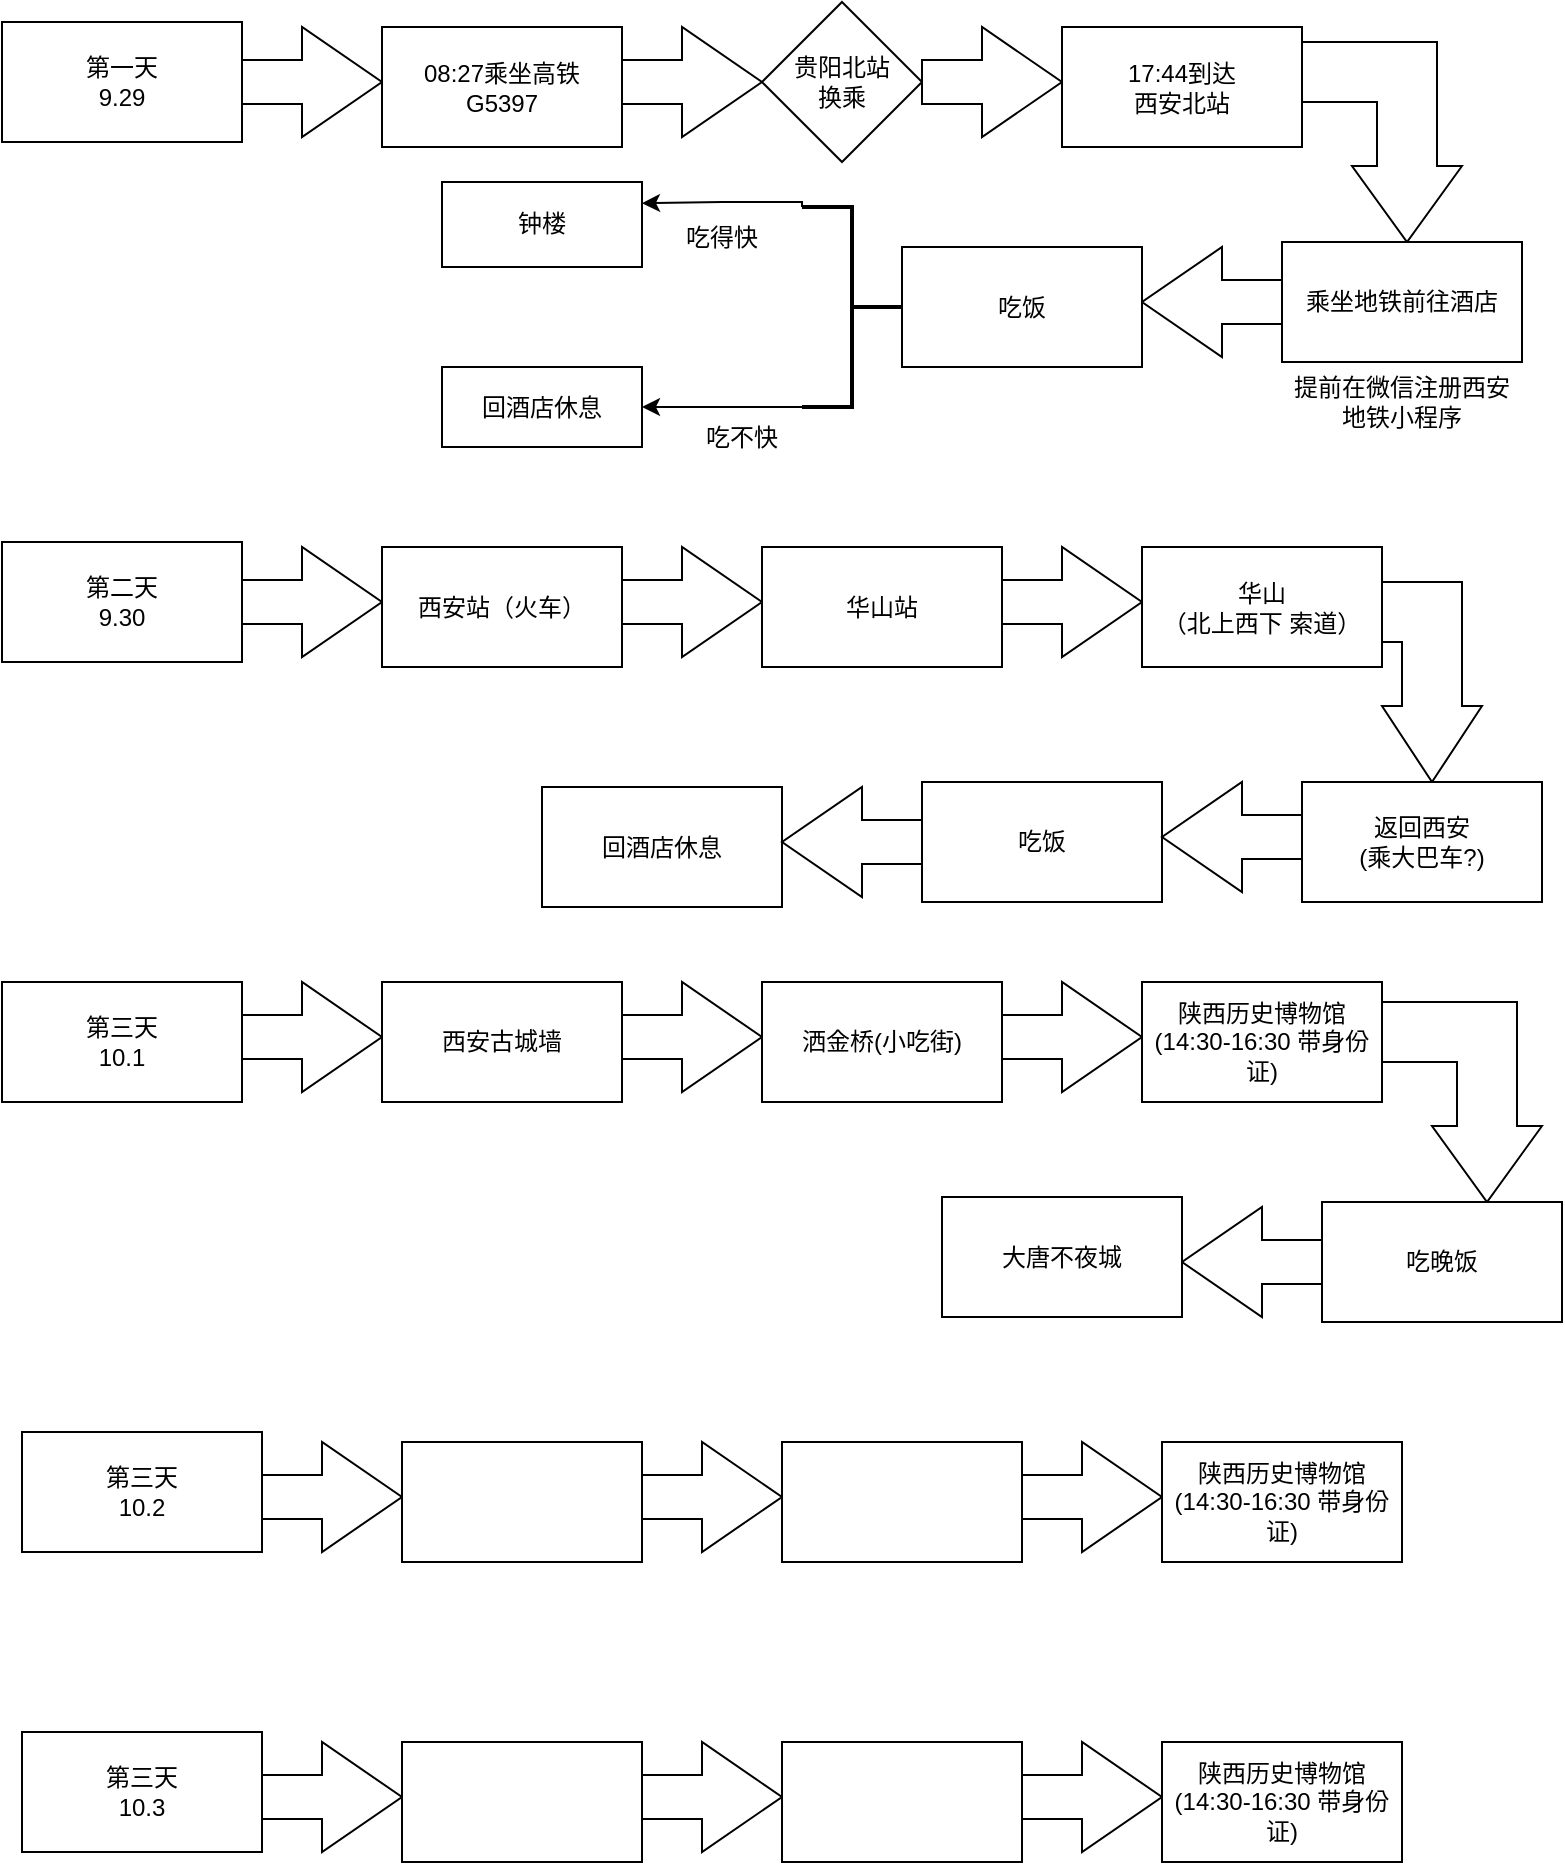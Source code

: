 <mxfile version="21.8.2" type="github">
  <diagram name="第 1 页" id="Pw0bu2XJX0efayfi-Oyi">
    <mxGraphModel dx="1666" dy="751" grid="1" gridSize="10" guides="1" tooltips="1" connect="1" arrows="1" fold="1" page="1" pageScale="1" pageWidth="827" pageHeight="1169" math="0" shadow="0">
      <root>
        <mxCell id="0" />
        <mxCell id="1" parent="0" />
        <mxCell id="rBEMcl2NehsFxhfhoB2u-1" value="第一天&lt;br&gt;9.29" style="rounded=0;whiteSpace=wrap;html=1;labelBackgroundColor=none;" parent="1" vertex="1">
          <mxGeometry x="30" y="30" width="120" height="60" as="geometry" />
        </mxCell>
        <mxCell id="rBEMcl2NehsFxhfhoB2u-3" value="" style="html=1;shadow=0;dashed=0;align=center;verticalAlign=middle;shape=mxgraph.arrows2.arrow;dy=0.6;dx=40;notch=0;labelBackgroundColor=none;" parent="1" vertex="1">
          <mxGeometry x="150" y="32.5" width="70" height="55" as="geometry" />
        </mxCell>
        <mxCell id="rBEMcl2NehsFxhfhoB2u-5" value="08:27乘坐高铁&lt;br&gt;G5397" style="rounded=0;whiteSpace=wrap;html=1;labelBackgroundColor=none;" parent="1" vertex="1">
          <mxGeometry x="220" y="32.5" width="120" height="60" as="geometry" />
        </mxCell>
        <mxCell id="rBEMcl2NehsFxhfhoB2u-7" value="" style="html=1;shadow=0;dashed=0;align=center;verticalAlign=middle;shape=mxgraph.arrows2.arrow;dy=0.6;dx=40;notch=0;labelBackgroundColor=none;" parent="1" vertex="1">
          <mxGeometry x="340" y="32.5" width="70" height="55" as="geometry" />
        </mxCell>
        <mxCell id="rBEMcl2NehsFxhfhoB2u-8" value="贵阳北站&lt;br&gt;换乘" style="rhombus;whiteSpace=wrap;html=1;labelBackgroundColor=none;" parent="1" vertex="1">
          <mxGeometry x="410" y="20" width="80" height="80" as="geometry" />
        </mxCell>
        <mxCell id="rBEMcl2NehsFxhfhoB2u-10" value="" style="html=1;shadow=0;dashed=0;align=center;verticalAlign=middle;shape=mxgraph.arrows2.arrow;dy=0.6;dx=40;notch=0;labelBackgroundColor=none;" parent="1" vertex="1">
          <mxGeometry x="490" y="32.5" width="70" height="55" as="geometry" />
        </mxCell>
        <mxCell id="rBEMcl2NehsFxhfhoB2u-11" value="17:44到达&lt;br&gt;西安北站" style="rounded=0;whiteSpace=wrap;html=1;labelBackgroundColor=none;" parent="1" vertex="1">
          <mxGeometry x="560" y="32.5" width="120" height="60" as="geometry" />
        </mxCell>
        <mxCell id="rBEMcl2NehsFxhfhoB2u-12" value="" style="html=1;shadow=0;dashed=0;align=center;verticalAlign=middle;shape=mxgraph.arrows2.bendArrow;dy=15;dx=38;notch=0;arrowHead=55;rounded=0;direction=south;labelBackgroundColor=none;" parent="1" vertex="1">
          <mxGeometry x="680" y="40" width="80" height="100" as="geometry" />
        </mxCell>
        <mxCell id="rBEMcl2NehsFxhfhoB2u-14" value="乘坐地铁前往酒店" style="rounded=0;whiteSpace=wrap;html=1;labelBackgroundColor=none;" parent="1" vertex="1">
          <mxGeometry x="670" y="140" width="120" height="60" as="geometry" />
        </mxCell>
        <mxCell id="rBEMcl2NehsFxhfhoB2u-15" value="提前在微信注册西安地铁小程序" style="text;html=1;strokeColor=none;fillColor=none;align=center;verticalAlign=middle;whiteSpace=wrap;rounded=0;labelBackgroundColor=none;" parent="1" vertex="1">
          <mxGeometry x="670" y="200" width="120" height="40" as="geometry" />
        </mxCell>
        <mxCell id="rBEMcl2NehsFxhfhoB2u-17" value="" style="html=1;shadow=0;dashed=0;align=center;verticalAlign=middle;shape=mxgraph.arrows2.arrow;dy=0.6;dx=40;notch=0;direction=west;labelBackgroundColor=none;" parent="1" vertex="1">
          <mxGeometry x="600" y="142.5" width="70" height="55" as="geometry" />
        </mxCell>
        <mxCell id="rBEMcl2NehsFxhfhoB2u-18" value="吃饭" style="rounded=0;whiteSpace=wrap;html=1;labelBackgroundColor=none;" parent="1" vertex="1">
          <mxGeometry x="480" y="142.5" width="120" height="60" as="geometry" />
        </mxCell>
        <mxCell id="rBEMcl2NehsFxhfhoB2u-30" style="edgeStyle=orthogonalEdgeStyle;rounded=0;orthogonalLoop=1;jettySize=auto;html=1;exitX=1;exitY=0;exitDx=0;exitDy=0;exitPerimeter=0;entryX=1;entryY=0.5;entryDx=0;entryDy=0;labelBackgroundColor=none;fontColor=default;" parent="1" source="rBEMcl2NehsFxhfhoB2u-19" target="rBEMcl2NehsFxhfhoB2u-29" edge="1">
          <mxGeometry relative="1" as="geometry">
            <Array as="points">
              <mxPoint x="430" y="223" />
              <mxPoint x="390" y="223" />
            </Array>
          </mxGeometry>
        </mxCell>
        <mxCell id="rBEMcl2NehsFxhfhoB2u-33" style="edgeStyle=orthogonalEdgeStyle;rounded=0;orthogonalLoop=1;jettySize=auto;html=1;exitX=1;exitY=1;exitDx=0;exitDy=0;exitPerimeter=0;entryX=1;entryY=0.25;entryDx=0;entryDy=0;labelBackgroundColor=none;fontColor=default;" parent="1" source="rBEMcl2NehsFxhfhoB2u-19" target="rBEMcl2NehsFxhfhoB2u-20" edge="1">
          <mxGeometry relative="1" as="geometry">
            <Array as="points">
              <mxPoint x="430" y="120" />
              <mxPoint x="390" y="120" />
            </Array>
          </mxGeometry>
        </mxCell>
        <mxCell id="rBEMcl2NehsFxhfhoB2u-19" value="" style="strokeWidth=2;html=1;shape=mxgraph.flowchart.annotation_2;align=left;labelPosition=right;pointerEvents=1;direction=west;labelBackgroundColor=none;" parent="1" vertex="1">
          <mxGeometry x="430" y="122.5" width="50" height="100" as="geometry" />
        </mxCell>
        <mxCell id="rBEMcl2NehsFxhfhoB2u-20" value="钟楼" style="rounded=0;whiteSpace=wrap;html=1;labelBackgroundColor=none;" parent="1" vertex="1">
          <mxGeometry x="250" y="110" width="100" height="42.5" as="geometry" />
        </mxCell>
        <mxCell id="rBEMcl2NehsFxhfhoB2u-23" value="吃得快" style="text;html=1;strokeColor=none;fillColor=none;align=center;verticalAlign=middle;whiteSpace=wrap;rounded=0;labelBackgroundColor=none;" parent="1" vertex="1">
          <mxGeometry x="360" y="122.5" width="60" height="30" as="geometry" />
        </mxCell>
        <mxCell id="rBEMcl2NehsFxhfhoB2u-27" value="吃不快" style="text;html=1;strokeColor=none;fillColor=none;align=center;verticalAlign=middle;whiteSpace=wrap;rounded=0;labelBackgroundColor=none;" parent="1" vertex="1">
          <mxGeometry x="370" y="222.5" width="60" height="30" as="geometry" />
        </mxCell>
        <mxCell id="rBEMcl2NehsFxhfhoB2u-29" value="回酒店休息" style="rounded=0;whiteSpace=wrap;html=1;labelBackgroundColor=none;" parent="1" vertex="1">
          <mxGeometry x="250" y="202.5" width="100" height="40" as="geometry" />
        </mxCell>
        <mxCell id="rBEMcl2NehsFxhfhoB2u-34" value="第二天&lt;br&gt;9.30" style="rounded=0;whiteSpace=wrap;html=1;labelBackgroundColor=none;" parent="1" vertex="1">
          <mxGeometry x="30" y="290" width="120" height="60" as="geometry" />
        </mxCell>
        <mxCell id="rBEMcl2NehsFxhfhoB2u-35" value="" style="html=1;shadow=0;dashed=0;align=center;verticalAlign=middle;shape=mxgraph.arrows2.arrow;dy=0.6;dx=40;notch=0;labelBackgroundColor=none;" parent="1" vertex="1">
          <mxGeometry x="150" y="292.5" width="70" height="55" as="geometry" />
        </mxCell>
        <mxCell id="rBEMcl2NehsFxhfhoB2u-36" value="西安站（火车）" style="rounded=0;whiteSpace=wrap;html=1;labelBackgroundColor=none;" parent="1" vertex="1">
          <mxGeometry x="220" y="292.5" width="120" height="60" as="geometry" />
        </mxCell>
        <mxCell id="fsie3WsnsPSllkOvM6rk-2" value="" style="html=1;shadow=0;dashed=0;align=center;verticalAlign=middle;shape=mxgraph.arrows2.arrow;dy=0.6;dx=40;notch=0;labelBackgroundColor=none;" parent="1" vertex="1">
          <mxGeometry x="340" y="292.5" width="70" height="55" as="geometry" />
        </mxCell>
        <mxCell id="fsie3WsnsPSllkOvM6rk-3" value="华山站" style="rounded=0;whiteSpace=wrap;html=1;labelBackgroundColor=none;" parent="1" vertex="1">
          <mxGeometry x="410" y="292.5" width="120" height="60" as="geometry" />
        </mxCell>
        <mxCell id="fsie3WsnsPSllkOvM6rk-4" value="" style="html=1;shadow=0;dashed=0;align=center;verticalAlign=middle;shape=mxgraph.arrows2.arrow;dy=0.6;dx=40;notch=0;labelBackgroundColor=none;" parent="1" vertex="1">
          <mxGeometry x="530" y="292.5" width="70" height="55" as="geometry" />
        </mxCell>
        <mxCell id="fsie3WsnsPSllkOvM6rk-5" value="华山&lt;br&gt;（北上西下 索道）" style="rounded=0;whiteSpace=wrap;html=1;labelBackgroundColor=none;" parent="1" vertex="1">
          <mxGeometry x="600" y="292.5" width="120" height="60" as="geometry" />
        </mxCell>
        <mxCell id="hEO00YENIk2VjsyRjTGp-7" value="第三天&lt;br&gt;10.1" style="rounded=0;whiteSpace=wrap;html=1;labelBackgroundColor=none;" parent="1" vertex="1">
          <mxGeometry x="30" y="510" width="120" height="60" as="geometry" />
        </mxCell>
        <mxCell id="hEO00YENIk2VjsyRjTGp-8" value="" style="html=1;shadow=0;dashed=0;align=center;verticalAlign=middle;shape=mxgraph.arrows2.arrow;dy=0.6;dx=40;notch=0;labelBackgroundColor=none;" parent="1" vertex="1">
          <mxGeometry x="150" y="510" width="70" height="55" as="geometry" />
        </mxCell>
        <mxCell id="hEO00YENIk2VjsyRjTGp-9" value="西安古城墙" style="rounded=0;whiteSpace=wrap;html=1;labelBackgroundColor=none;" parent="1" vertex="1">
          <mxGeometry x="220" y="510" width="120" height="60" as="geometry" />
        </mxCell>
        <mxCell id="hEO00YENIk2VjsyRjTGp-10" value="" style="html=1;shadow=0;dashed=0;align=center;verticalAlign=middle;shape=mxgraph.arrows2.arrow;dy=0.6;dx=40;notch=0;labelBackgroundColor=none;" parent="1" vertex="1">
          <mxGeometry x="340" y="510" width="70" height="55" as="geometry" />
        </mxCell>
        <mxCell id="hEO00YENIk2VjsyRjTGp-11" value="洒金桥(小吃街)" style="rounded=0;whiteSpace=wrap;html=1;labelBackgroundColor=none;" parent="1" vertex="1">
          <mxGeometry x="410" y="510" width="120" height="60" as="geometry" />
        </mxCell>
        <mxCell id="hEO00YENIk2VjsyRjTGp-12" value="" style="html=1;shadow=0;dashed=0;align=center;verticalAlign=middle;shape=mxgraph.arrows2.arrow;dy=0.6;dx=40;notch=0;labelBackgroundColor=none;" parent="1" vertex="1">
          <mxGeometry x="530" y="510" width="70" height="55" as="geometry" />
        </mxCell>
        <mxCell id="hEO00YENIk2VjsyRjTGp-13" value="陕西历史博物馆&lt;br&gt;(14:30-16:30 带身份证)" style="rounded=0;whiteSpace=wrap;html=1;labelBackgroundColor=none;" parent="1" vertex="1">
          <mxGeometry x="600" y="510" width="120" height="60" as="geometry" />
        </mxCell>
        <mxCell id="hEO00YENIk2VjsyRjTGp-14" value="" style="html=1;shadow=0;dashed=0;align=center;verticalAlign=middle;shape=mxgraph.arrows2.bendArrow;dy=15;dx=38;notch=0;arrowHead=55;rounded=0;direction=south;labelBackgroundColor=none;" parent="1" vertex="1">
          <mxGeometry x="720" y="310" width="50" height="100" as="geometry" />
        </mxCell>
        <mxCell id="hEO00YENIk2VjsyRjTGp-15" value="返回西安&lt;br&gt;(乘大巴车?)" style="rounded=0;whiteSpace=wrap;html=1;labelBackgroundColor=none;" parent="1" vertex="1">
          <mxGeometry x="680" y="410" width="120" height="60" as="geometry" />
        </mxCell>
        <mxCell id="hEO00YENIk2VjsyRjTGp-16" value="吃饭" style="rounded=0;whiteSpace=wrap;html=1;labelBackgroundColor=none;" parent="1" vertex="1">
          <mxGeometry x="490" y="410" width="120" height="60" as="geometry" />
        </mxCell>
        <mxCell id="hEO00YENIk2VjsyRjTGp-17" value="回酒店休息" style="rounded=0;whiteSpace=wrap;html=1;labelBackgroundColor=none;" parent="1" vertex="1">
          <mxGeometry x="300" y="412.5" width="120" height="60" as="geometry" />
        </mxCell>
        <mxCell id="hEO00YENIk2VjsyRjTGp-18" value="" style="html=1;shadow=0;dashed=0;align=center;verticalAlign=middle;shape=mxgraph.arrows2.arrow;dy=0.6;dx=40;notch=0;direction=west;labelBackgroundColor=none;" parent="1" vertex="1">
          <mxGeometry x="610" y="410" width="70" height="55" as="geometry" />
        </mxCell>
        <mxCell id="hEO00YENIk2VjsyRjTGp-19" value="" style="html=1;shadow=0;dashed=0;align=center;verticalAlign=middle;shape=mxgraph.arrows2.arrow;dy=0.6;dx=40;notch=0;direction=west;labelBackgroundColor=none;" parent="1" vertex="1">
          <mxGeometry x="420" y="412.5" width="70" height="55" as="geometry" />
        </mxCell>
        <mxCell id="hEO00YENIk2VjsyRjTGp-20" value="第三天&lt;br&gt;10.2" style="rounded=0;whiteSpace=wrap;html=1;labelBackgroundColor=none;" parent="1" vertex="1">
          <mxGeometry x="40" y="735" width="120" height="60" as="geometry" />
        </mxCell>
        <mxCell id="hEO00YENIk2VjsyRjTGp-21" value="" style="html=1;shadow=0;dashed=0;align=center;verticalAlign=middle;shape=mxgraph.arrows2.arrow;dy=0.6;dx=40;notch=0;labelBackgroundColor=none;" parent="1" vertex="1">
          <mxGeometry x="160" y="740" width="70" height="55" as="geometry" />
        </mxCell>
        <mxCell id="hEO00YENIk2VjsyRjTGp-22" value="" style="rounded=0;whiteSpace=wrap;html=1;labelBackgroundColor=none;" parent="1" vertex="1">
          <mxGeometry x="230" y="740" width="120" height="60" as="geometry" />
        </mxCell>
        <mxCell id="hEO00YENIk2VjsyRjTGp-23" value="" style="html=1;shadow=0;dashed=0;align=center;verticalAlign=middle;shape=mxgraph.arrows2.arrow;dy=0.6;dx=40;notch=0;labelBackgroundColor=none;" parent="1" vertex="1">
          <mxGeometry x="350" y="740" width="70" height="55" as="geometry" />
        </mxCell>
        <mxCell id="hEO00YENIk2VjsyRjTGp-24" value="" style="rounded=0;whiteSpace=wrap;html=1;labelBackgroundColor=none;" parent="1" vertex="1">
          <mxGeometry x="420" y="740" width="120" height="60" as="geometry" />
        </mxCell>
        <mxCell id="hEO00YENIk2VjsyRjTGp-25" value="" style="html=1;shadow=0;dashed=0;align=center;verticalAlign=middle;shape=mxgraph.arrows2.arrow;dy=0.6;dx=40;notch=0;labelBackgroundColor=none;" parent="1" vertex="1">
          <mxGeometry x="540" y="740" width="70" height="55" as="geometry" />
        </mxCell>
        <mxCell id="hEO00YENIk2VjsyRjTGp-26" value="陕西历史博物馆&lt;br&gt;(14:30-16:30 带身份证)" style="rounded=0;whiteSpace=wrap;html=1;labelBackgroundColor=none;" parent="1" vertex="1">
          <mxGeometry x="610" y="740" width="120" height="60" as="geometry" />
        </mxCell>
        <mxCell id="hEO00YENIk2VjsyRjTGp-27" value="第三天&lt;br&gt;10.3" style="rounded=0;whiteSpace=wrap;html=1;labelBackgroundColor=none;" parent="1" vertex="1">
          <mxGeometry x="40" y="885" width="120" height="60" as="geometry" />
        </mxCell>
        <mxCell id="hEO00YENIk2VjsyRjTGp-28" value="" style="html=1;shadow=0;dashed=0;align=center;verticalAlign=middle;shape=mxgraph.arrows2.arrow;dy=0.6;dx=40;notch=0;labelBackgroundColor=none;" parent="1" vertex="1">
          <mxGeometry x="160" y="890" width="70" height="55" as="geometry" />
        </mxCell>
        <mxCell id="hEO00YENIk2VjsyRjTGp-29" value="" style="rounded=0;whiteSpace=wrap;html=1;labelBackgroundColor=none;" parent="1" vertex="1">
          <mxGeometry x="230" y="890" width="120" height="60" as="geometry" />
        </mxCell>
        <mxCell id="hEO00YENIk2VjsyRjTGp-30" value="" style="html=1;shadow=0;dashed=0;align=center;verticalAlign=middle;shape=mxgraph.arrows2.arrow;dy=0.6;dx=40;notch=0;labelBackgroundColor=none;" parent="1" vertex="1">
          <mxGeometry x="350" y="890" width="70" height="55" as="geometry" />
        </mxCell>
        <mxCell id="hEO00YENIk2VjsyRjTGp-31" value="" style="rounded=0;whiteSpace=wrap;html=1;labelBackgroundColor=none;" parent="1" vertex="1">
          <mxGeometry x="420" y="890" width="120" height="60" as="geometry" />
        </mxCell>
        <mxCell id="hEO00YENIk2VjsyRjTGp-32" value="" style="html=1;shadow=0;dashed=0;align=center;verticalAlign=middle;shape=mxgraph.arrows2.arrow;dy=0.6;dx=40;notch=0;labelBackgroundColor=none;" parent="1" vertex="1">
          <mxGeometry x="540" y="890" width="70" height="55" as="geometry" />
        </mxCell>
        <mxCell id="hEO00YENIk2VjsyRjTGp-33" value="陕西历史博物馆&lt;br&gt;(14:30-16:30 带身份证)" style="rounded=0;whiteSpace=wrap;html=1;labelBackgroundColor=none;" parent="1" vertex="1">
          <mxGeometry x="610" y="890" width="120" height="60" as="geometry" />
        </mxCell>
        <mxCell id="6sWKDMP3Rn_0UsOI3HSu-1" value="" style="html=1;shadow=0;dashed=0;align=center;verticalAlign=middle;shape=mxgraph.arrows2.bendArrow;dy=15;dx=38;notch=0;arrowHead=55;rounded=0;direction=south;labelBackgroundColor=none;" vertex="1" parent="1">
          <mxGeometry x="720" y="520" width="80" height="100" as="geometry" />
        </mxCell>
        <mxCell id="6sWKDMP3Rn_0UsOI3HSu-2" value="吃晚饭" style="rounded=0;whiteSpace=wrap;html=1;labelBackgroundColor=none;" vertex="1" parent="1">
          <mxGeometry x="690" y="620" width="120" height="60" as="geometry" />
        </mxCell>
        <mxCell id="6sWKDMP3Rn_0UsOI3HSu-3" value="" style="html=1;shadow=0;dashed=0;align=center;verticalAlign=middle;shape=mxgraph.arrows2.arrow;dy=0.6;dx=40;notch=0;direction=west;labelBackgroundColor=none;" vertex="1" parent="1">
          <mxGeometry x="620" y="622.5" width="70" height="55" as="geometry" />
        </mxCell>
        <mxCell id="6sWKDMP3Rn_0UsOI3HSu-5" value="大唐不夜城" style="rounded=0;whiteSpace=wrap;html=1;labelBackgroundColor=none;" vertex="1" parent="1">
          <mxGeometry x="500" y="617.5" width="120" height="60" as="geometry" />
        </mxCell>
      </root>
    </mxGraphModel>
  </diagram>
</mxfile>

